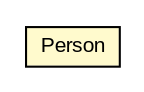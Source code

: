 #!/usr/local/bin/dot
#
# Class diagram 
# Generated by UMLGraph version R5_6 (http://www.umlgraph.org/)
#

digraph G {
	edge [fontname="arial",fontsize=10,labelfontname="arial",labelfontsize=10];
	node [fontname="arial",fontsize=10,shape=plaintext];
	nodesep=0.25;
	ranksep=0.5;
	// org.thoughtworks.game.vo.Person
	c21077 [label=<<table title="org.thoughtworks.game.vo.Person" border="0" cellborder="1" cellspacing="0" cellpadding="2" port="p" bgcolor="lemonChiffon" href="./Person.html">
		<tr><td><table border="0" cellspacing="0" cellpadding="1">
<tr><td align="center" balign="center"> Person </td></tr>
		</table></td></tr>
		</table>>, URL="./Person.html", fontname="arial", fontcolor="black", fontsize=10.0];
}

